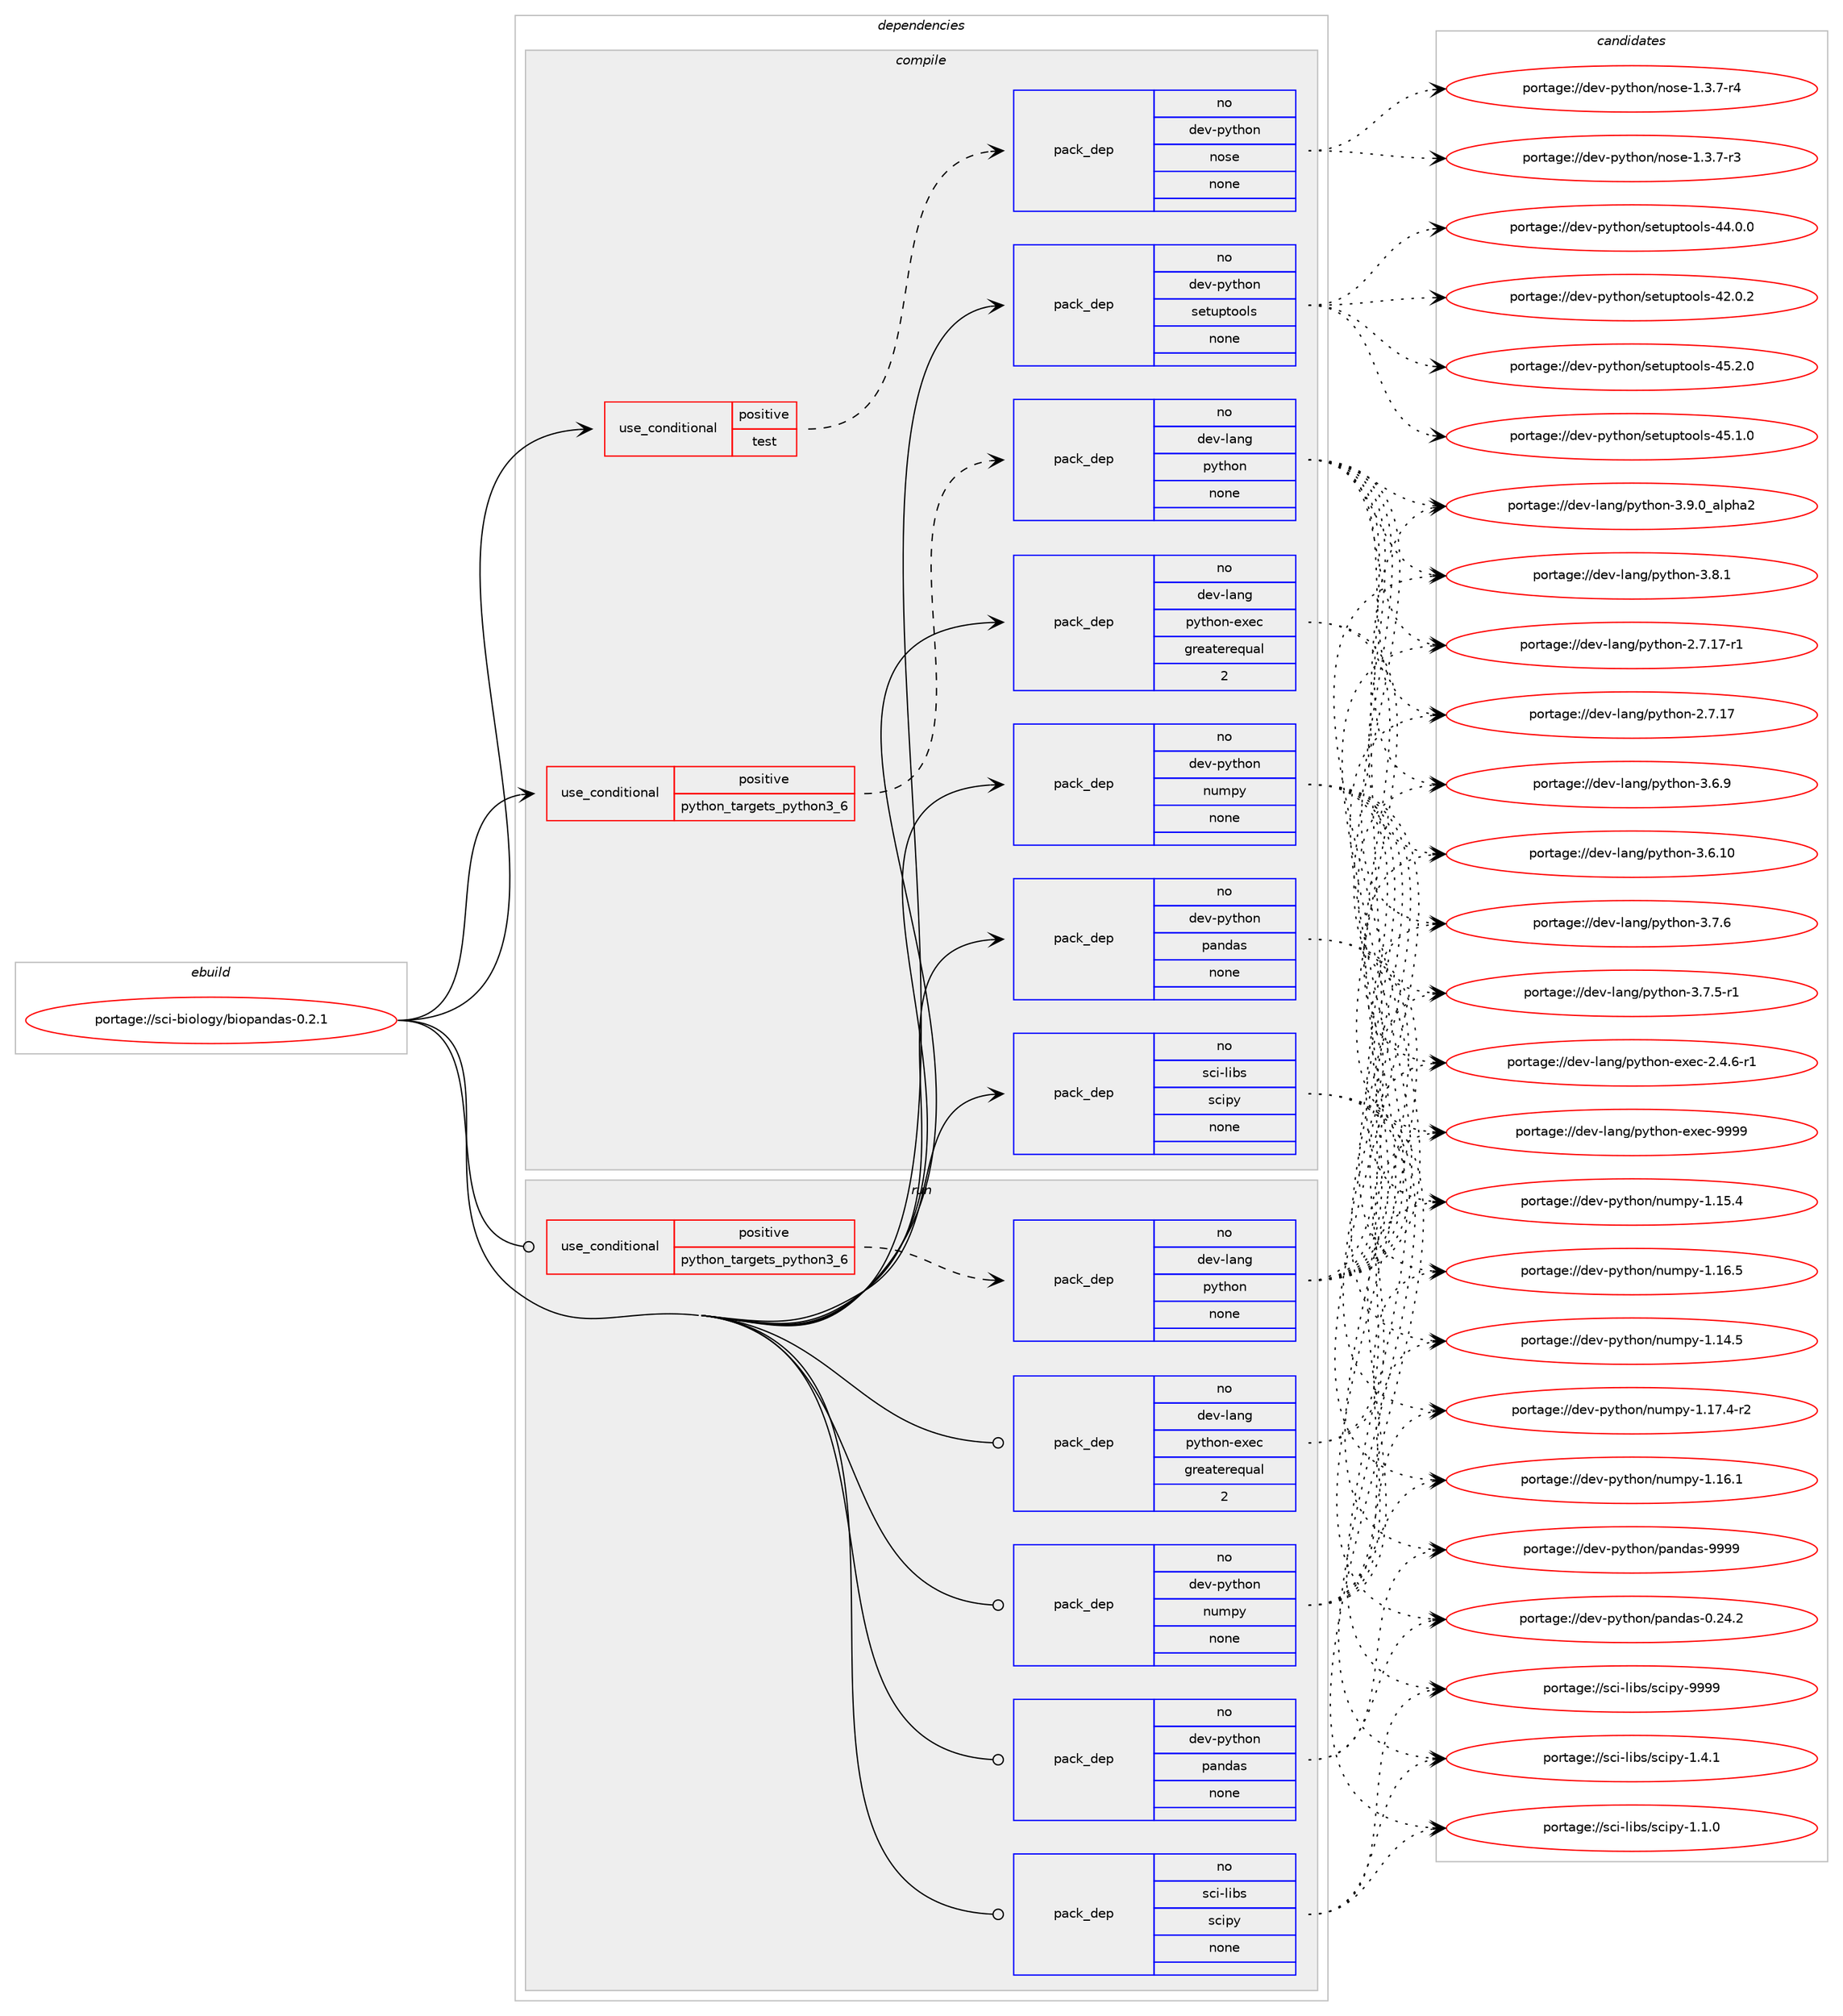 digraph prolog {

# *************
# Graph options
# *************

newrank=true;
concentrate=true;
compound=true;
graph [rankdir=LR,fontname=Helvetica,fontsize=10,ranksep=1.5];#, ranksep=2.5, nodesep=0.2];
edge  [arrowhead=vee];
node  [fontname=Helvetica,fontsize=10];

# **********
# The ebuild
# **********

subgraph cluster_leftcol {
color=gray;
rank=same;
label=<<i>ebuild</i>>;
id [label="portage://sci-biology/biopandas-0.2.1", color=red, width=4, href="../sci-biology/biopandas-0.2.1.svg"];
}

# ****************
# The dependencies
# ****************

subgraph cluster_midcol {
color=gray;
label=<<i>dependencies</i>>;
subgraph cluster_compile {
fillcolor="#eeeeee";
style=filled;
label=<<i>compile</i>>;
subgraph cond20822 {
dependency103000 [label=<<TABLE BORDER="0" CELLBORDER="1" CELLSPACING="0" CELLPADDING="4"><TR><TD ROWSPAN="3" CELLPADDING="10">use_conditional</TD></TR><TR><TD>positive</TD></TR><TR><TD>python_targets_python3_6</TD></TR></TABLE>>, shape=none, color=red];
subgraph pack80400 {
dependency103001 [label=<<TABLE BORDER="0" CELLBORDER="1" CELLSPACING="0" CELLPADDING="4" WIDTH="220"><TR><TD ROWSPAN="6" CELLPADDING="30">pack_dep</TD></TR><TR><TD WIDTH="110">no</TD></TR><TR><TD>dev-lang</TD></TR><TR><TD>python</TD></TR><TR><TD>none</TD></TR><TR><TD></TD></TR></TABLE>>, shape=none, color=blue];
}
dependency103000:e -> dependency103001:w [weight=20,style="dashed",arrowhead="vee"];
}
id:e -> dependency103000:w [weight=20,style="solid",arrowhead="vee"];
subgraph cond20823 {
dependency103002 [label=<<TABLE BORDER="0" CELLBORDER="1" CELLSPACING="0" CELLPADDING="4"><TR><TD ROWSPAN="3" CELLPADDING="10">use_conditional</TD></TR><TR><TD>positive</TD></TR><TR><TD>test</TD></TR></TABLE>>, shape=none, color=red];
subgraph pack80401 {
dependency103003 [label=<<TABLE BORDER="0" CELLBORDER="1" CELLSPACING="0" CELLPADDING="4" WIDTH="220"><TR><TD ROWSPAN="6" CELLPADDING="30">pack_dep</TD></TR><TR><TD WIDTH="110">no</TD></TR><TR><TD>dev-python</TD></TR><TR><TD>nose</TD></TR><TR><TD>none</TD></TR><TR><TD></TD></TR></TABLE>>, shape=none, color=blue];
}
dependency103002:e -> dependency103003:w [weight=20,style="dashed",arrowhead="vee"];
}
id:e -> dependency103002:w [weight=20,style="solid",arrowhead="vee"];
subgraph pack80402 {
dependency103004 [label=<<TABLE BORDER="0" CELLBORDER="1" CELLSPACING="0" CELLPADDING="4" WIDTH="220"><TR><TD ROWSPAN="6" CELLPADDING="30">pack_dep</TD></TR><TR><TD WIDTH="110">no</TD></TR><TR><TD>dev-lang</TD></TR><TR><TD>python-exec</TD></TR><TR><TD>greaterequal</TD></TR><TR><TD>2</TD></TR></TABLE>>, shape=none, color=blue];
}
id:e -> dependency103004:w [weight=20,style="solid",arrowhead="vee"];
subgraph pack80403 {
dependency103005 [label=<<TABLE BORDER="0" CELLBORDER="1" CELLSPACING="0" CELLPADDING="4" WIDTH="220"><TR><TD ROWSPAN="6" CELLPADDING="30">pack_dep</TD></TR><TR><TD WIDTH="110">no</TD></TR><TR><TD>dev-python</TD></TR><TR><TD>numpy</TD></TR><TR><TD>none</TD></TR><TR><TD></TD></TR></TABLE>>, shape=none, color=blue];
}
id:e -> dependency103005:w [weight=20,style="solid",arrowhead="vee"];
subgraph pack80404 {
dependency103006 [label=<<TABLE BORDER="0" CELLBORDER="1" CELLSPACING="0" CELLPADDING="4" WIDTH="220"><TR><TD ROWSPAN="6" CELLPADDING="30">pack_dep</TD></TR><TR><TD WIDTH="110">no</TD></TR><TR><TD>dev-python</TD></TR><TR><TD>pandas</TD></TR><TR><TD>none</TD></TR><TR><TD></TD></TR></TABLE>>, shape=none, color=blue];
}
id:e -> dependency103006:w [weight=20,style="solid",arrowhead="vee"];
subgraph pack80405 {
dependency103007 [label=<<TABLE BORDER="0" CELLBORDER="1" CELLSPACING="0" CELLPADDING="4" WIDTH="220"><TR><TD ROWSPAN="6" CELLPADDING="30">pack_dep</TD></TR><TR><TD WIDTH="110">no</TD></TR><TR><TD>dev-python</TD></TR><TR><TD>setuptools</TD></TR><TR><TD>none</TD></TR><TR><TD></TD></TR></TABLE>>, shape=none, color=blue];
}
id:e -> dependency103007:w [weight=20,style="solid",arrowhead="vee"];
subgraph pack80406 {
dependency103008 [label=<<TABLE BORDER="0" CELLBORDER="1" CELLSPACING="0" CELLPADDING="4" WIDTH="220"><TR><TD ROWSPAN="6" CELLPADDING="30">pack_dep</TD></TR><TR><TD WIDTH="110">no</TD></TR><TR><TD>sci-libs</TD></TR><TR><TD>scipy</TD></TR><TR><TD>none</TD></TR><TR><TD></TD></TR></TABLE>>, shape=none, color=blue];
}
id:e -> dependency103008:w [weight=20,style="solid",arrowhead="vee"];
}
subgraph cluster_compileandrun {
fillcolor="#eeeeee";
style=filled;
label=<<i>compile and run</i>>;
}
subgraph cluster_run {
fillcolor="#eeeeee";
style=filled;
label=<<i>run</i>>;
subgraph cond20824 {
dependency103009 [label=<<TABLE BORDER="0" CELLBORDER="1" CELLSPACING="0" CELLPADDING="4"><TR><TD ROWSPAN="3" CELLPADDING="10">use_conditional</TD></TR><TR><TD>positive</TD></TR><TR><TD>python_targets_python3_6</TD></TR></TABLE>>, shape=none, color=red];
subgraph pack80407 {
dependency103010 [label=<<TABLE BORDER="0" CELLBORDER="1" CELLSPACING="0" CELLPADDING="4" WIDTH="220"><TR><TD ROWSPAN="6" CELLPADDING="30">pack_dep</TD></TR><TR><TD WIDTH="110">no</TD></TR><TR><TD>dev-lang</TD></TR><TR><TD>python</TD></TR><TR><TD>none</TD></TR><TR><TD></TD></TR></TABLE>>, shape=none, color=blue];
}
dependency103009:e -> dependency103010:w [weight=20,style="dashed",arrowhead="vee"];
}
id:e -> dependency103009:w [weight=20,style="solid",arrowhead="odot"];
subgraph pack80408 {
dependency103011 [label=<<TABLE BORDER="0" CELLBORDER="1" CELLSPACING="0" CELLPADDING="4" WIDTH="220"><TR><TD ROWSPAN="6" CELLPADDING="30">pack_dep</TD></TR><TR><TD WIDTH="110">no</TD></TR><TR><TD>dev-lang</TD></TR><TR><TD>python-exec</TD></TR><TR><TD>greaterequal</TD></TR><TR><TD>2</TD></TR></TABLE>>, shape=none, color=blue];
}
id:e -> dependency103011:w [weight=20,style="solid",arrowhead="odot"];
subgraph pack80409 {
dependency103012 [label=<<TABLE BORDER="0" CELLBORDER="1" CELLSPACING="0" CELLPADDING="4" WIDTH="220"><TR><TD ROWSPAN="6" CELLPADDING="30">pack_dep</TD></TR><TR><TD WIDTH="110">no</TD></TR><TR><TD>dev-python</TD></TR><TR><TD>numpy</TD></TR><TR><TD>none</TD></TR><TR><TD></TD></TR></TABLE>>, shape=none, color=blue];
}
id:e -> dependency103012:w [weight=20,style="solid",arrowhead="odot"];
subgraph pack80410 {
dependency103013 [label=<<TABLE BORDER="0" CELLBORDER="1" CELLSPACING="0" CELLPADDING="4" WIDTH="220"><TR><TD ROWSPAN="6" CELLPADDING="30">pack_dep</TD></TR><TR><TD WIDTH="110">no</TD></TR><TR><TD>dev-python</TD></TR><TR><TD>pandas</TD></TR><TR><TD>none</TD></TR><TR><TD></TD></TR></TABLE>>, shape=none, color=blue];
}
id:e -> dependency103013:w [weight=20,style="solid",arrowhead="odot"];
subgraph pack80411 {
dependency103014 [label=<<TABLE BORDER="0" CELLBORDER="1" CELLSPACING="0" CELLPADDING="4" WIDTH="220"><TR><TD ROWSPAN="6" CELLPADDING="30">pack_dep</TD></TR><TR><TD WIDTH="110">no</TD></TR><TR><TD>sci-libs</TD></TR><TR><TD>scipy</TD></TR><TR><TD>none</TD></TR><TR><TD></TD></TR></TABLE>>, shape=none, color=blue];
}
id:e -> dependency103014:w [weight=20,style="solid",arrowhead="odot"];
}
}

# **************
# The candidates
# **************

subgraph cluster_choices {
rank=same;
color=gray;
label=<<i>candidates</i>>;

subgraph choice80400 {
color=black;
nodesep=1;
choice10010111845108971101034711212111610411111045514657464895971081121049750 [label="portage://dev-lang/python-3.9.0_alpha2", color=red, width=4,href="../dev-lang/python-3.9.0_alpha2.svg"];
choice100101118451089711010347112121116104111110455146564649 [label="portage://dev-lang/python-3.8.1", color=red, width=4,href="../dev-lang/python-3.8.1.svg"];
choice100101118451089711010347112121116104111110455146554654 [label="portage://dev-lang/python-3.7.6", color=red, width=4,href="../dev-lang/python-3.7.6.svg"];
choice1001011184510897110103471121211161041111104551465546534511449 [label="portage://dev-lang/python-3.7.5-r1", color=red, width=4,href="../dev-lang/python-3.7.5-r1.svg"];
choice100101118451089711010347112121116104111110455146544657 [label="portage://dev-lang/python-3.6.9", color=red, width=4,href="../dev-lang/python-3.6.9.svg"];
choice10010111845108971101034711212111610411111045514654464948 [label="portage://dev-lang/python-3.6.10", color=red, width=4,href="../dev-lang/python-3.6.10.svg"];
choice100101118451089711010347112121116104111110455046554649554511449 [label="portage://dev-lang/python-2.7.17-r1", color=red, width=4,href="../dev-lang/python-2.7.17-r1.svg"];
choice10010111845108971101034711212111610411111045504655464955 [label="portage://dev-lang/python-2.7.17", color=red, width=4,href="../dev-lang/python-2.7.17.svg"];
dependency103001:e -> choice10010111845108971101034711212111610411111045514657464895971081121049750:w [style=dotted,weight="100"];
dependency103001:e -> choice100101118451089711010347112121116104111110455146564649:w [style=dotted,weight="100"];
dependency103001:e -> choice100101118451089711010347112121116104111110455146554654:w [style=dotted,weight="100"];
dependency103001:e -> choice1001011184510897110103471121211161041111104551465546534511449:w [style=dotted,weight="100"];
dependency103001:e -> choice100101118451089711010347112121116104111110455146544657:w [style=dotted,weight="100"];
dependency103001:e -> choice10010111845108971101034711212111610411111045514654464948:w [style=dotted,weight="100"];
dependency103001:e -> choice100101118451089711010347112121116104111110455046554649554511449:w [style=dotted,weight="100"];
dependency103001:e -> choice10010111845108971101034711212111610411111045504655464955:w [style=dotted,weight="100"];
}
subgraph choice80401 {
color=black;
nodesep=1;
choice10010111845112121116104111110471101111151014549465146554511452 [label="portage://dev-python/nose-1.3.7-r4", color=red, width=4,href="../dev-python/nose-1.3.7-r4.svg"];
choice10010111845112121116104111110471101111151014549465146554511451 [label="portage://dev-python/nose-1.3.7-r3", color=red, width=4,href="../dev-python/nose-1.3.7-r3.svg"];
dependency103003:e -> choice10010111845112121116104111110471101111151014549465146554511452:w [style=dotted,weight="100"];
dependency103003:e -> choice10010111845112121116104111110471101111151014549465146554511451:w [style=dotted,weight="100"];
}
subgraph choice80402 {
color=black;
nodesep=1;
choice10010111845108971101034711212111610411111045101120101994557575757 [label="portage://dev-lang/python-exec-9999", color=red, width=4,href="../dev-lang/python-exec-9999.svg"];
choice10010111845108971101034711212111610411111045101120101994550465246544511449 [label="portage://dev-lang/python-exec-2.4.6-r1", color=red, width=4,href="../dev-lang/python-exec-2.4.6-r1.svg"];
dependency103004:e -> choice10010111845108971101034711212111610411111045101120101994557575757:w [style=dotted,weight="100"];
dependency103004:e -> choice10010111845108971101034711212111610411111045101120101994550465246544511449:w [style=dotted,weight="100"];
}
subgraph choice80403 {
color=black;
nodesep=1;
choice1001011184511212111610411111047110117109112121454946495546524511450 [label="portage://dev-python/numpy-1.17.4-r2", color=red, width=4,href="../dev-python/numpy-1.17.4-r2.svg"];
choice100101118451121211161041111104711011710911212145494649544653 [label="portage://dev-python/numpy-1.16.5", color=red, width=4,href="../dev-python/numpy-1.16.5.svg"];
choice100101118451121211161041111104711011710911212145494649544649 [label="portage://dev-python/numpy-1.16.1", color=red, width=4,href="../dev-python/numpy-1.16.1.svg"];
choice100101118451121211161041111104711011710911212145494649534652 [label="portage://dev-python/numpy-1.15.4", color=red, width=4,href="../dev-python/numpy-1.15.4.svg"];
choice100101118451121211161041111104711011710911212145494649524653 [label="portage://dev-python/numpy-1.14.5", color=red, width=4,href="../dev-python/numpy-1.14.5.svg"];
dependency103005:e -> choice1001011184511212111610411111047110117109112121454946495546524511450:w [style=dotted,weight="100"];
dependency103005:e -> choice100101118451121211161041111104711011710911212145494649544653:w [style=dotted,weight="100"];
dependency103005:e -> choice100101118451121211161041111104711011710911212145494649544649:w [style=dotted,weight="100"];
dependency103005:e -> choice100101118451121211161041111104711011710911212145494649534652:w [style=dotted,weight="100"];
dependency103005:e -> choice100101118451121211161041111104711011710911212145494649524653:w [style=dotted,weight="100"];
}
subgraph choice80404 {
color=black;
nodesep=1;
choice100101118451121211161041111104711297110100971154557575757 [label="portage://dev-python/pandas-9999", color=red, width=4,href="../dev-python/pandas-9999.svg"];
choice1001011184511212111610411111047112971101009711545484650524650 [label="portage://dev-python/pandas-0.24.2", color=red, width=4,href="../dev-python/pandas-0.24.2.svg"];
dependency103006:e -> choice100101118451121211161041111104711297110100971154557575757:w [style=dotted,weight="100"];
dependency103006:e -> choice1001011184511212111610411111047112971101009711545484650524650:w [style=dotted,weight="100"];
}
subgraph choice80405 {
color=black;
nodesep=1;
choice100101118451121211161041111104711510111611711211611111110811545525346504648 [label="portage://dev-python/setuptools-45.2.0", color=red, width=4,href="../dev-python/setuptools-45.2.0.svg"];
choice100101118451121211161041111104711510111611711211611111110811545525346494648 [label="portage://dev-python/setuptools-45.1.0", color=red, width=4,href="../dev-python/setuptools-45.1.0.svg"];
choice100101118451121211161041111104711510111611711211611111110811545525246484648 [label="portage://dev-python/setuptools-44.0.0", color=red, width=4,href="../dev-python/setuptools-44.0.0.svg"];
choice100101118451121211161041111104711510111611711211611111110811545525046484650 [label="portage://dev-python/setuptools-42.0.2", color=red, width=4,href="../dev-python/setuptools-42.0.2.svg"];
dependency103007:e -> choice100101118451121211161041111104711510111611711211611111110811545525346504648:w [style=dotted,weight="100"];
dependency103007:e -> choice100101118451121211161041111104711510111611711211611111110811545525346494648:w [style=dotted,weight="100"];
dependency103007:e -> choice100101118451121211161041111104711510111611711211611111110811545525246484648:w [style=dotted,weight="100"];
dependency103007:e -> choice100101118451121211161041111104711510111611711211611111110811545525046484650:w [style=dotted,weight="100"];
}
subgraph choice80406 {
color=black;
nodesep=1;
choice11599105451081059811547115991051121214557575757 [label="portage://sci-libs/scipy-9999", color=red, width=4,href="../sci-libs/scipy-9999.svg"];
choice1159910545108105981154711599105112121454946524649 [label="portage://sci-libs/scipy-1.4.1", color=red, width=4,href="../sci-libs/scipy-1.4.1.svg"];
choice1159910545108105981154711599105112121454946494648 [label="portage://sci-libs/scipy-1.1.0", color=red, width=4,href="../sci-libs/scipy-1.1.0.svg"];
dependency103008:e -> choice11599105451081059811547115991051121214557575757:w [style=dotted,weight="100"];
dependency103008:e -> choice1159910545108105981154711599105112121454946524649:w [style=dotted,weight="100"];
dependency103008:e -> choice1159910545108105981154711599105112121454946494648:w [style=dotted,weight="100"];
}
subgraph choice80407 {
color=black;
nodesep=1;
choice10010111845108971101034711212111610411111045514657464895971081121049750 [label="portage://dev-lang/python-3.9.0_alpha2", color=red, width=4,href="../dev-lang/python-3.9.0_alpha2.svg"];
choice100101118451089711010347112121116104111110455146564649 [label="portage://dev-lang/python-3.8.1", color=red, width=4,href="../dev-lang/python-3.8.1.svg"];
choice100101118451089711010347112121116104111110455146554654 [label="portage://dev-lang/python-3.7.6", color=red, width=4,href="../dev-lang/python-3.7.6.svg"];
choice1001011184510897110103471121211161041111104551465546534511449 [label="portage://dev-lang/python-3.7.5-r1", color=red, width=4,href="../dev-lang/python-3.7.5-r1.svg"];
choice100101118451089711010347112121116104111110455146544657 [label="portage://dev-lang/python-3.6.9", color=red, width=4,href="../dev-lang/python-3.6.9.svg"];
choice10010111845108971101034711212111610411111045514654464948 [label="portage://dev-lang/python-3.6.10", color=red, width=4,href="../dev-lang/python-3.6.10.svg"];
choice100101118451089711010347112121116104111110455046554649554511449 [label="portage://dev-lang/python-2.7.17-r1", color=red, width=4,href="../dev-lang/python-2.7.17-r1.svg"];
choice10010111845108971101034711212111610411111045504655464955 [label="portage://dev-lang/python-2.7.17", color=red, width=4,href="../dev-lang/python-2.7.17.svg"];
dependency103010:e -> choice10010111845108971101034711212111610411111045514657464895971081121049750:w [style=dotted,weight="100"];
dependency103010:e -> choice100101118451089711010347112121116104111110455146564649:w [style=dotted,weight="100"];
dependency103010:e -> choice100101118451089711010347112121116104111110455146554654:w [style=dotted,weight="100"];
dependency103010:e -> choice1001011184510897110103471121211161041111104551465546534511449:w [style=dotted,weight="100"];
dependency103010:e -> choice100101118451089711010347112121116104111110455146544657:w [style=dotted,weight="100"];
dependency103010:e -> choice10010111845108971101034711212111610411111045514654464948:w [style=dotted,weight="100"];
dependency103010:e -> choice100101118451089711010347112121116104111110455046554649554511449:w [style=dotted,weight="100"];
dependency103010:e -> choice10010111845108971101034711212111610411111045504655464955:w [style=dotted,weight="100"];
}
subgraph choice80408 {
color=black;
nodesep=1;
choice10010111845108971101034711212111610411111045101120101994557575757 [label="portage://dev-lang/python-exec-9999", color=red, width=4,href="../dev-lang/python-exec-9999.svg"];
choice10010111845108971101034711212111610411111045101120101994550465246544511449 [label="portage://dev-lang/python-exec-2.4.6-r1", color=red, width=4,href="../dev-lang/python-exec-2.4.6-r1.svg"];
dependency103011:e -> choice10010111845108971101034711212111610411111045101120101994557575757:w [style=dotted,weight="100"];
dependency103011:e -> choice10010111845108971101034711212111610411111045101120101994550465246544511449:w [style=dotted,weight="100"];
}
subgraph choice80409 {
color=black;
nodesep=1;
choice1001011184511212111610411111047110117109112121454946495546524511450 [label="portage://dev-python/numpy-1.17.4-r2", color=red, width=4,href="../dev-python/numpy-1.17.4-r2.svg"];
choice100101118451121211161041111104711011710911212145494649544653 [label="portage://dev-python/numpy-1.16.5", color=red, width=4,href="../dev-python/numpy-1.16.5.svg"];
choice100101118451121211161041111104711011710911212145494649544649 [label="portage://dev-python/numpy-1.16.1", color=red, width=4,href="../dev-python/numpy-1.16.1.svg"];
choice100101118451121211161041111104711011710911212145494649534652 [label="portage://dev-python/numpy-1.15.4", color=red, width=4,href="../dev-python/numpy-1.15.4.svg"];
choice100101118451121211161041111104711011710911212145494649524653 [label="portage://dev-python/numpy-1.14.5", color=red, width=4,href="../dev-python/numpy-1.14.5.svg"];
dependency103012:e -> choice1001011184511212111610411111047110117109112121454946495546524511450:w [style=dotted,weight="100"];
dependency103012:e -> choice100101118451121211161041111104711011710911212145494649544653:w [style=dotted,weight="100"];
dependency103012:e -> choice100101118451121211161041111104711011710911212145494649544649:w [style=dotted,weight="100"];
dependency103012:e -> choice100101118451121211161041111104711011710911212145494649534652:w [style=dotted,weight="100"];
dependency103012:e -> choice100101118451121211161041111104711011710911212145494649524653:w [style=dotted,weight="100"];
}
subgraph choice80410 {
color=black;
nodesep=1;
choice100101118451121211161041111104711297110100971154557575757 [label="portage://dev-python/pandas-9999", color=red, width=4,href="../dev-python/pandas-9999.svg"];
choice1001011184511212111610411111047112971101009711545484650524650 [label="portage://dev-python/pandas-0.24.2", color=red, width=4,href="../dev-python/pandas-0.24.2.svg"];
dependency103013:e -> choice100101118451121211161041111104711297110100971154557575757:w [style=dotted,weight="100"];
dependency103013:e -> choice1001011184511212111610411111047112971101009711545484650524650:w [style=dotted,weight="100"];
}
subgraph choice80411 {
color=black;
nodesep=1;
choice11599105451081059811547115991051121214557575757 [label="portage://sci-libs/scipy-9999", color=red, width=4,href="../sci-libs/scipy-9999.svg"];
choice1159910545108105981154711599105112121454946524649 [label="portage://sci-libs/scipy-1.4.1", color=red, width=4,href="../sci-libs/scipy-1.4.1.svg"];
choice1159910545108105981154711599105112121454946494648 [label="portage://sci-libs/scipy-1.1.0", color=red, width=4,href="../sci-libs/scipy-1.1.0.svg"];
dependency103014:e -> choice11599105451081059811547115991051121214557575757:w [style=dotted,weight="100"];
dependency103014:e -> choice1159910545108105981154711599105112121454946524649:w [style=dotted,weight="100"];
dependency103014:e -> choice1159910545108105981154711599105112121454946494648:w [style=dotted,weight="100"];
}
}

}
